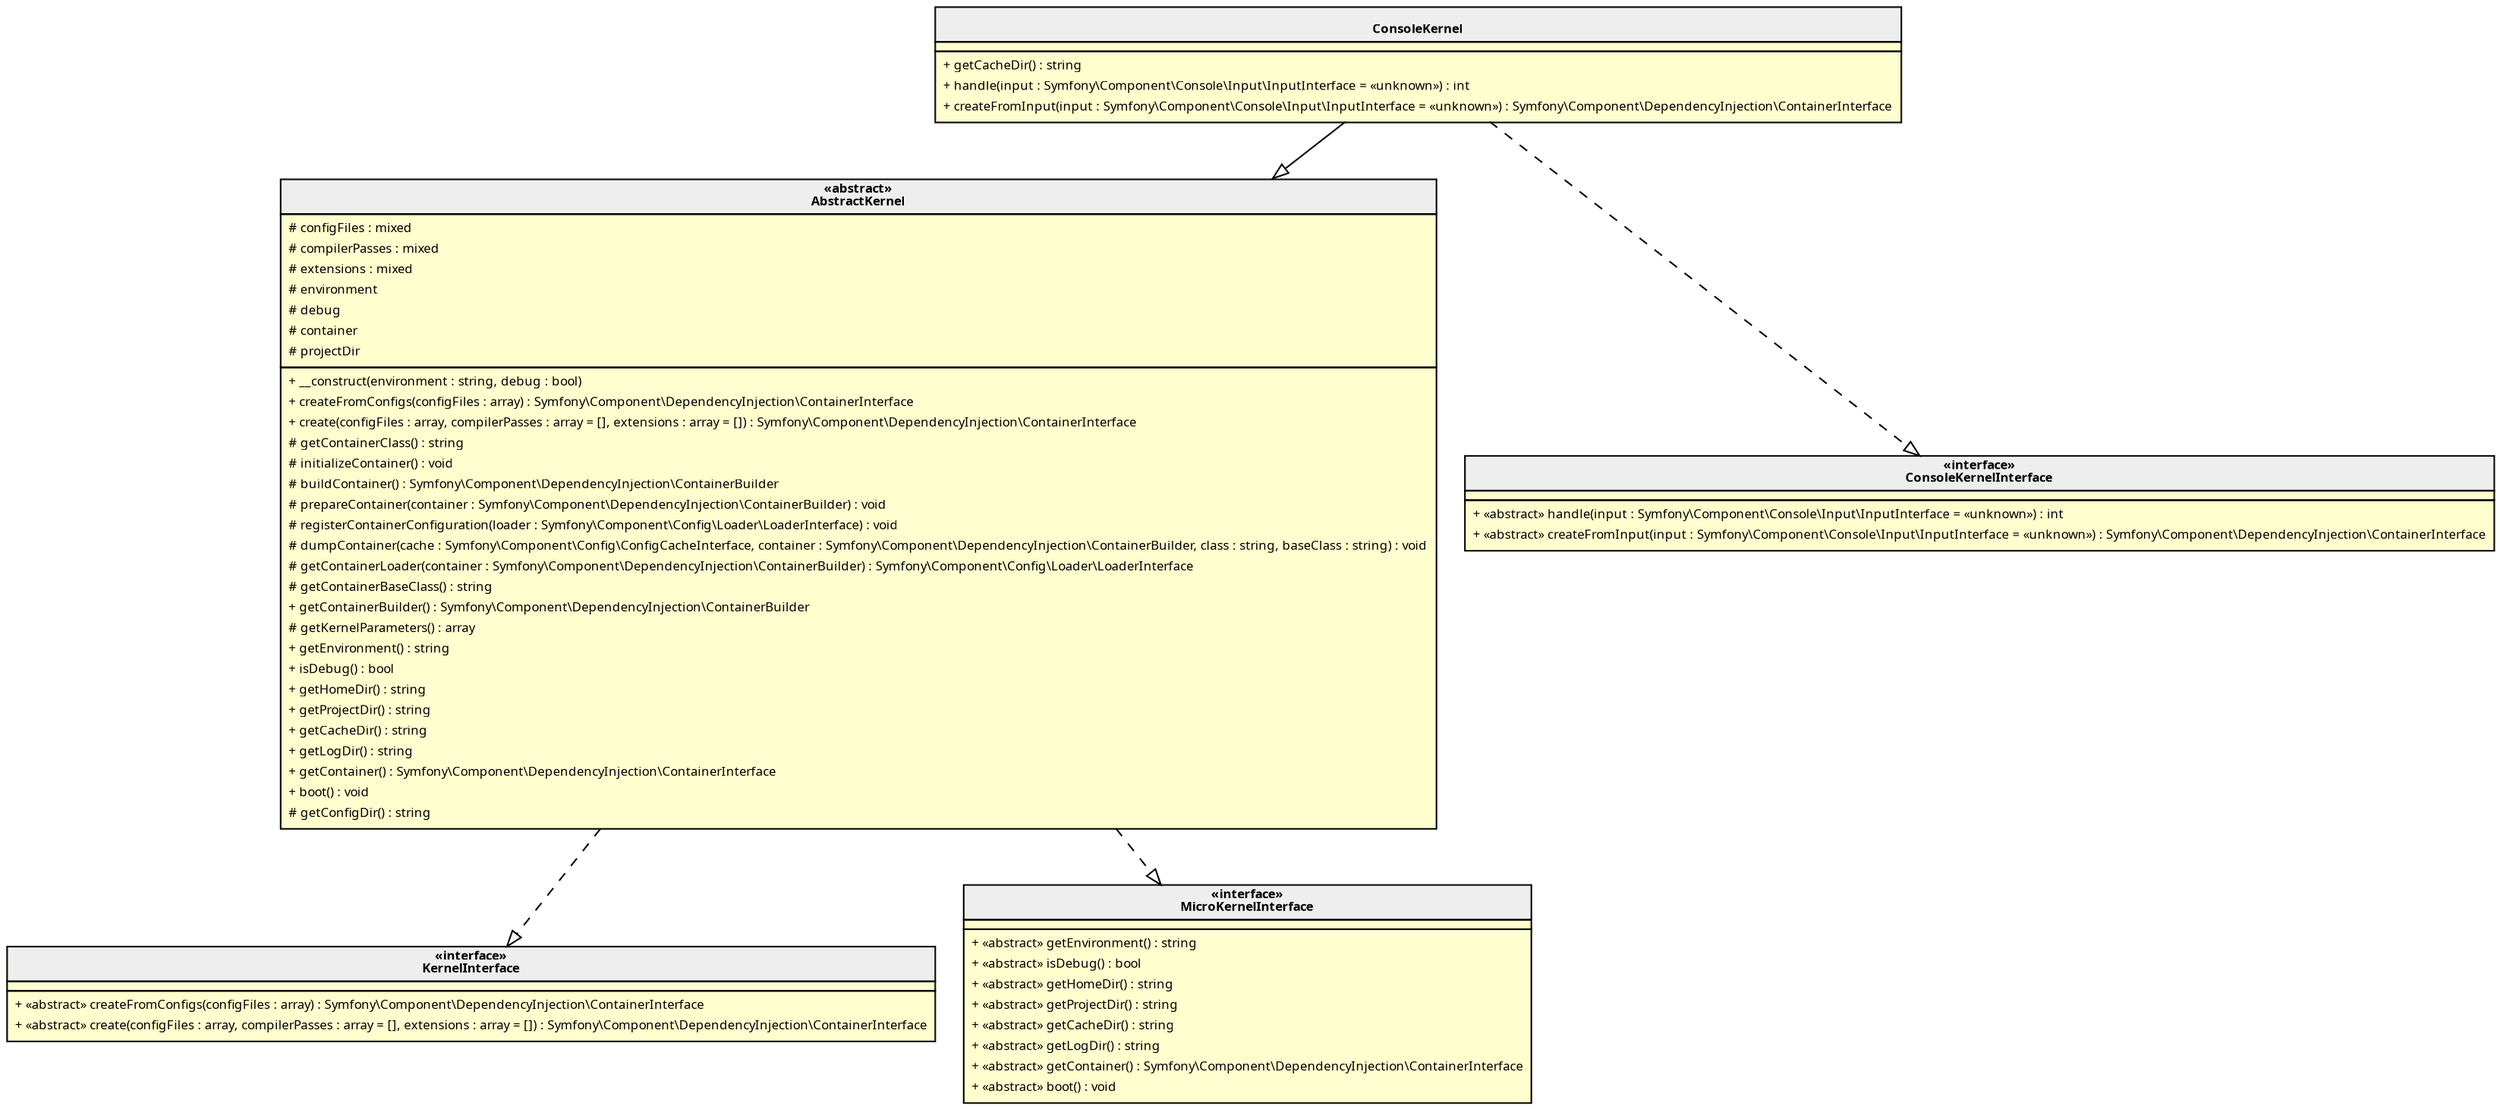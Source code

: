 digraph {
  graph [name="G" overlap="false" rankdir="TB" bgcolor="transparent"]
  node [fontname="Verdana" fontsize=8 shape="none" margin=0 fillcolor="#FEFECE" style="filled"]
  edge [fontname="Verdana" fontsize=8]
  "Bartlett\\CompatInfoDb\\Application\\Kernel\\ConsoleKernel" [shape="none" label=<
<table cellspacing="0" border="0" cellborder="1">
    <tr><td bgcolor="#eeeeee"><b><br/>ConsoleKernel</b></td></tr>
    <tr><td></td></tr>
    <tr><td><table border="0" cellspacing="0" cellpadding="2">
    <tr><td align="left">+ getCacheDir() : string</td></tr>
    <tr><td align="left">+ handle(input : Symfony\\Component\\Console\\Input\\InputInterface = «unknown») : int</td></tr>
    <tr><td align="left">+ createFromInput(input : Symfony\\Component\\Console\\Input\\InputInterface = «unknown») : Symfony\\Component\\DependencyInjection\\ContainerInterface</td></tr>
</table></td></tr>
</table>>]
  "Bartlett\\CompatInfoDb\\Application\\Kernel\\AbstractKernel" [shape="none" label=<
<table cellspacing="0" border="0" cellborder="1">
    <tr><td bgcolor="#eeeeee"><b>«abstract»<br/>AbstractKernel</b></td></tr>
    <tr><td><table border="0" cellspacing="0" cellpadding="2">
    <tr><td align="left"># configFiles : mixed</td></tr>
    <tr><td align="left"># compilerPasses : mixed</td></tr>
    <tr><td align="left"># extensions : mixed</td></tr>
    <tr><td align="left"># environment</td></tr>
    <tr><td align="left"># debug</td></tr>
    <tr><td align="left"># container</td></tr>
    <tr><td align="left"># projectDir</td></tr>
</table></td></tr>
    <tr><td><table border="0" cellspacing="0" cellpadding="2">
    <tr><td align="left">+ __construct(environment : string, debug : bool)</td></tr>
    <tr><td align="left">+ createFromConfigs(configFiles : array) : Symfony\\Component\\DependencyInjection\\ContainerInterface</td></tr>
    <tr><td align="left">+ create(configFiles : array, compilerPasses : array = [], extensions : array = []) : Symfony\\Component\\DependencyInjection\\ContainerInterface</td></tr>
    <tr><td align="left"># getContainerClass() : string</td></tr>
    <tr><td align="left"># initializeContainer() : void</td></tr>
    <tr><td align="left"># buildContainer() : Symfony\\Component\\DependencyInjection\\ContainerBuilder</td></tr>
    <tr><td align="left"># prepareContainer(container : Symfony\\Component\\DependencyInjection\\ContainerBuilder) : void</td></tr>
    <tr><td align="left"># registerContainerConfiguration(loader : Symfony\\Component\\Config\\Loader\\LoaderInterface) : void</td></tr>
    <tr><td align="left"># dumpContainer(cache : Symfony\\Component\\Config\\ConfigCacheInterface, container : Symfony\\Component\\DependencyInjection\\ContainerBuilder, class : string, baseClass : string) : void</td></tr>
    <tr><td align="left"># getContainerLoader(container : Symfony\\Component\\DependencyInjection\\ContainerBuilder) : Symfony\\Component\\Config\\Loader\\LoaderInterface</td></tr>
    <tr><td align="left"># getContainerBaseClass() : string</td></tr>
    <tr><td align="left">+ getContainerBuilder() : Symfony\\Component\\DependencyInjection\\ContainerBuilder</td></tr>
    <tr><td align="left"># getKernelParameters() : array</td></tr>
    <tr><td align="left">+ getEnvironment() : string</td></tr>
    <tr><td align="left">+ isDebug() : bool</td></tr>
    <tr><td align="left">+ getHomeDir() : string</td></tr>
    <tr><td align="left">+ getProjectDir() : string</td></tr>
    <tr><td align="left">+ getCacheDir() : string</td></tr>
    <tr><td align="left">+ getLogDir() : string</td></tr>
    <tr><td align="left">+ getContainer() : Symfony\\Component\\DependencyInjection\\ContainerInterface</td></tr>
    <tr><td align="left">+ boot() : void</td></tr>
    <tr><td align="left"># getConfigDir() : string</td></tr>
</table></td></tr>
</table>>]
  "Bartlett\\CompatInfoDb\\Application\\Kernel\\KernelInterface" [shape="none" label=<
<table cellspacing="0" border="0" cellborder="1">
    <tr><td bgcolor="#eeeeee"><b>«interface»<br/>KernelInterface</b></td></tr>
    <tr><td></td></tr>
    <tr><td><table border="0" cellspacing="0" cellpadding="2">
    <tr><td align="left">+ «abstract» createFromConfigs(configFiles : array) : Symfony\\Component\\DependencyInjection\\ContainerInterface</td></tr>
    <tr><td align="left">+ «abstract» create(configFiles : array, compilerPasses : array = [], extensions : array = []) : Symfony\\Component\\DependencyInjection\\ContainerInterface</td></tr>
</table></td></tr>
</table>>]
  "Bartlett\\CompatInfoDb\\Application\\Kernel\\MicroKernelInterface" [shape="none" label=<
<table cellspacing="0" border="0" cellborder="1">
    <tr><td bgcolor="#eeeeee"><b>«interface»<br/>MicroKernelInterface</b></td></tr>
    <tr><td></td></tr>
    <tr><td><table border="0" cellspacing="0" cellpadding="2">
    <tr><td align="left">+ «abstract» getEnvironment() : string</td></tr>
    <tr><td align="left">+ «abstract» isDebug() : bool</td></tr>
    <tr><td align="left">+ «abstract» getHomeDir() : string</td></tr>
    <tr><td align="left">+ «abstract» getProjectDir() : string</td></tr>
    <tr><td align="left">+ «abstract» getCacheDir() : string</td></tr>
    <tr><td align="left">+ «abstract» getLogDir() : string</td></tr>
    <tr><td align="left">+ «abstract» getContainer() : Symfony\\Component\\DependencyInjection\\ContainerInterface</td></tr>
    <tr><td align="left">+ «abstract» boot() : void</td></tr>
</table></td></tr>
</table>>]
  "Bartlett\\CompatInfoDb\\Application\\Kernel\\ConsoleKernelInterface" [shape="none" label=<
<table cellspacing="0" border="0" cellborder="1">
    <tr><td bgcolor="#eeeeee"><b>«interface»<br/>ConsoleKernelInterface</b></td></tr>
    <tr><td></td></tr>
    <tr><td><table border="0" cellspacing="0" cellpadding="2">
    <tr><td align="left">+ «abstract» handle(input : Symfony\\Component\\Console\\Input\\InputInterface = «unknown») : int</td></tr>
    <tr><td align="left">+ «abstract» createFromInput(input : Symfony\\Component\\Console\\Input\\InputInterface = «unknown») : Symfony\\Component\\DependencyInjection\\ContainerInterface</td></tr>
</table></td></tr>
</table>>]
  "Bartlett\\CompatInfoDb\\Application\\Kernel\\AbstractKernel" -> "Bartlett\\CompatInfoDb\\Application\\Kernel\\KernelInterface" [arrowhead="empty" style="dashed"]
  "Bartlett\\CompatInfoDb\\Application\\Kernel\\AbstractKernel" -> "Bartlett\\CompatInfoDb\\Application\\Kernel\\MicroKernelInterface" [arrowhead="empty" style="dashed"]
  "Bartlett\\CompatInfoDb\\Application\\Kernel\\ConsoleKernel" -> "Bartlett\\CompatInfoDb\\Application\\Kernel\\AbstractKernel" [arrowhead="empty" style="filled"]
  "Bartlett\\CompatInfoDb\\Application\\Kernel\\ConsoleKernel" -> "Bartlett\\CompatInfoDb\\Application\\Kernel\\ConsoleKernelInterface" [arrowhead="empty" style="dashed"]
}
